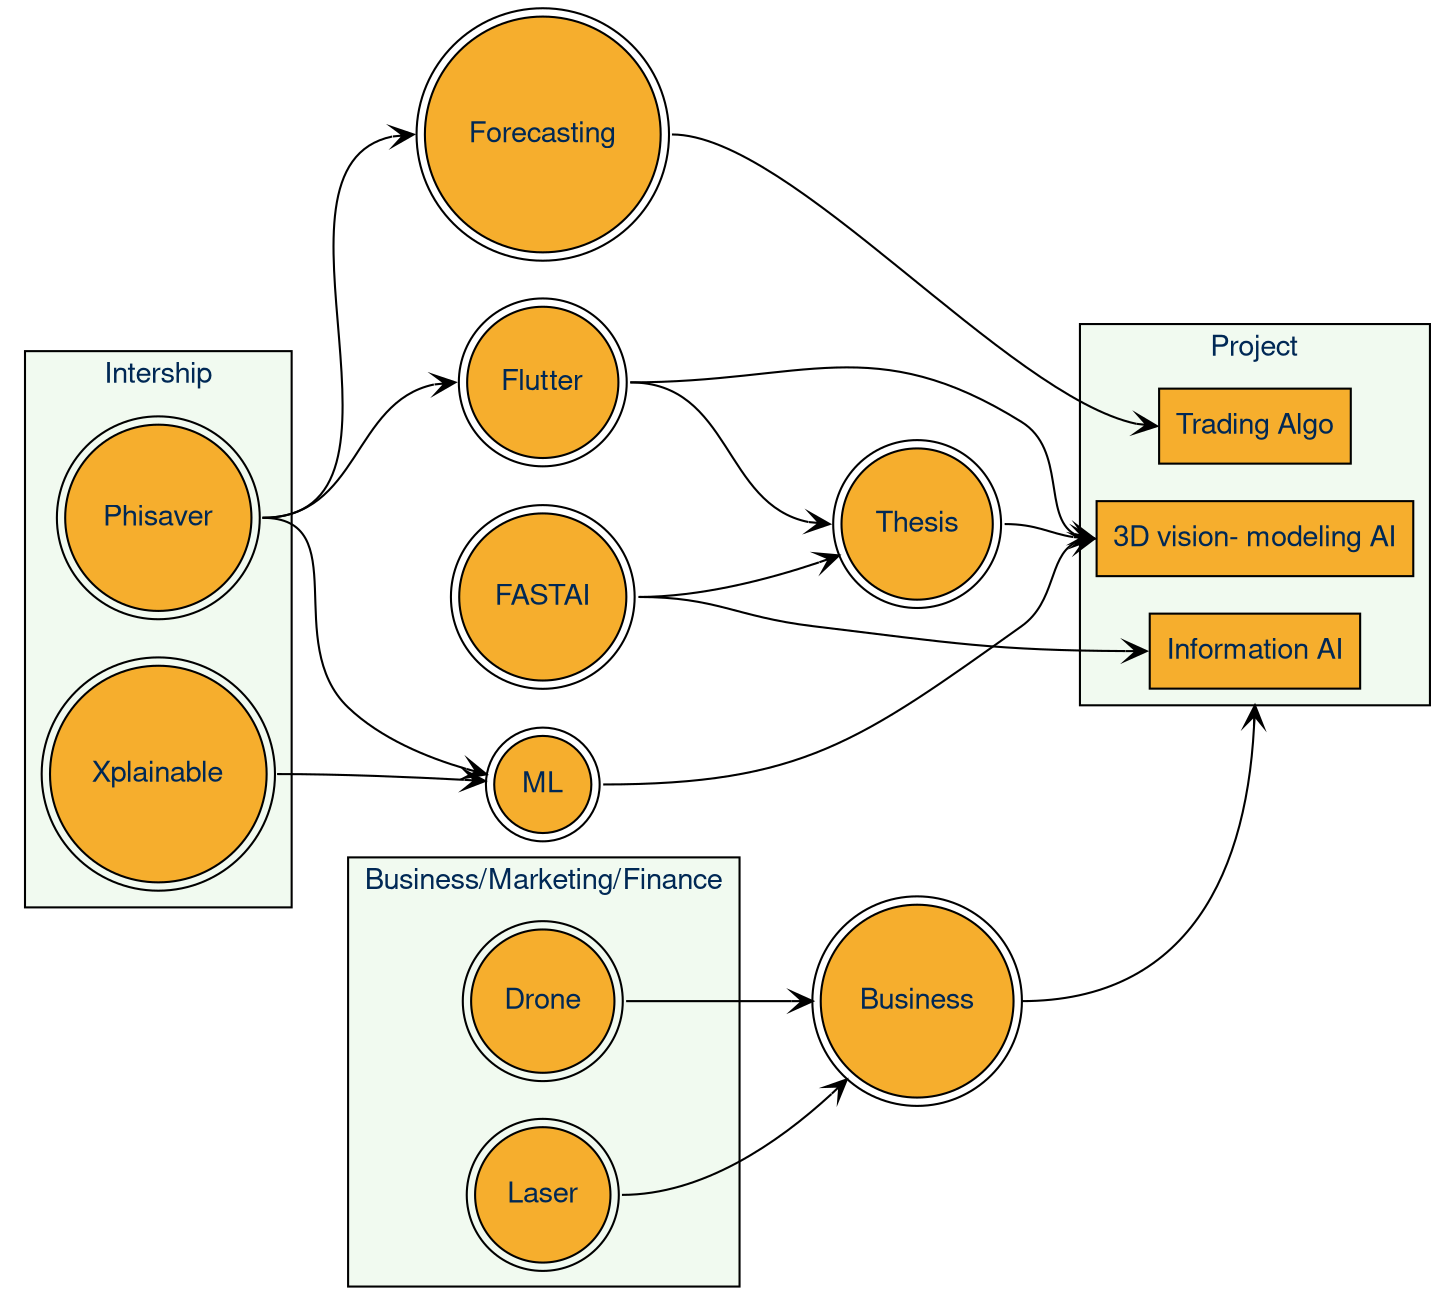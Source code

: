 digraph A {
	graph [compound=true fillcolor="#F1FAF0" fontcolor="#002855" fontname="Helvetica,Arial,sans-serif" rankdir=LR style=filled]
	node [fillcolor="#F6AE2D" fontcolor="#002855" fontname="Helvetica,Arial,sans-serif" shape=doublecircle size="8,5" style=filled]
	edge [arrowhead=vee arrowsize=1 fontname="Helvetica,Arial,sans-serif" len=1.00]
	subgraph cluster_Project {
		fillcolor="#F1FAF0" fontcolor="#002855" label=Project shape=doublecircle
		node [fillcolor="#F6AE2D" fontcolor="#002855" shape=box]
		InfoAI [label="Information AI"]
		"3D" [label="3D vision- modeling AI"]
		stocks [label="Trading Algo"]
	}
	subgraph clusterBusiness {
		fillcolor="#F1FAF0" fontcolor="#002855" label="Business/Marketing/Finance" shape=doublecircle
		node [fillcolor="#F6AE2D" fontcolor="#002855" shape=doublecircle]
		InfoAI [label="Information AI"]
		Drone [label=Drone]
		Laser [label=Laser]
	}
	subgraph clusterIntern {
		fillcolor="#F1FAF0" fontcolor="#002855" label=Intership shape=doublecircle
		node [fillcolor="#F6AE2D" fontcolor="#002855" shape=doublecircle]
		phisaver [label=Phisaver]
		xplainable [label=Xplainable]
	}
	FASTAI:e -> Thesis
	FASTAI:e -> InfoAI:w
	Thesis:e -> "3D":w
	phisaver:e -> Flutter:w
	phisaver:e -> Forecasting:w
	phisaver:e -> ML
	xplainable:e -> ML
	ML:e -> "3D":w
	Forecasting:e -> stocks:w
	Flutter:e -> "3D":w
	Flutter:e -> Thesis:w
	Drone:e -> Business:w
	Laser:e -> Business
	Business:e -> InfoAI:s [lhead=cluster_Project]
}
